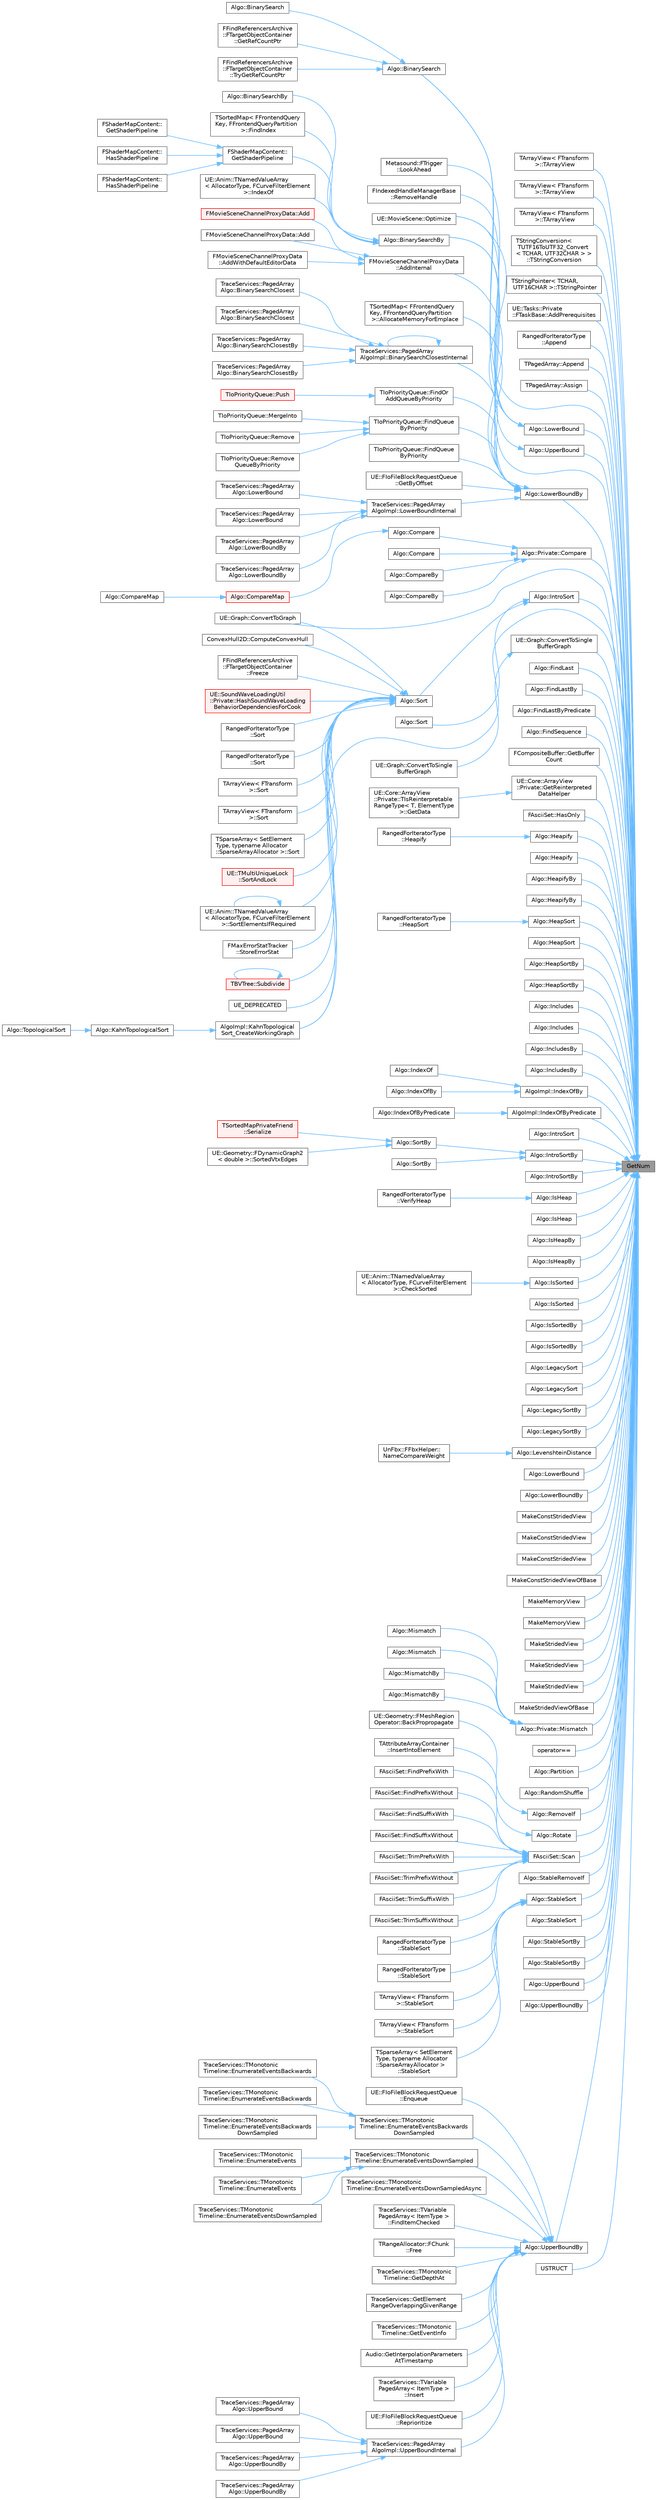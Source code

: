 digraph "GetNum"
{
 // INTERACTIVE_SVG=YES
 // LATEX_PDF_SIZE
  bgcolor="transparent";
  edge [fontname=Helvetica,fontsize=10,labelfontname=Helvetica,labelfontsize=10];
  node [fontname=Helvetica,fontsize=10,shape=box,height=0.2,width=0.4];
  rankdir="RL";
  Node1 [id="Node000001",label="GetNum",height=0.2,width=0.4,color="gray40", fillcolor="grey60", style="filled", fontcolor="black",tooltip=" "];
  Node1 -> Node2 [id="edge1_Node000001_Node000002",dir="back",color="steelblue1",style="solid",tooltip=" "];
  Node2 [id="Node000002",label="TArrayView\< FTransform\l \>::TArrayView",height=0.2,width=0.4,color="grey40", fillcolor="white", style="filled",URL="$db/d13/classTArrayView.html#ae0d83fa38d14235eee2e2a131736f5f1",tooltip=" "];
  Node1 -> Node3 [id="edge2_Node000001_Node000003",dir="back",color="steelblue1",style="solid",tooltip=" "];
  Node3 [id="Node000003",label="TArrayView\< FTransform\l \>::TArrayView",height=0.2,width=0.4,color="grey40", fillcolor="white", style="filled",URL="$db/d13/classTArrayView.html#a6864ed47e6ca0a65a748aaaad27499cf",tooltip=" "];
  Node1 -> Node4 [id="edge3_Node000001_Node000004",dir="back",color="steelblue1",style="solid",tooltip=" "];
  Node4 [id="Node000004",label="TArrayView\< FTransform\l \>::TArrayView",height=0.2,width=0.4,color="grey40", fillcolor="white", style="filled",URL="$db/d13/classTArrayView.html#aee792605d9dbb08b4dbe874e3751968a",tooltip=" "];
  Node1 -> Node5 [id="edge4_Node000001_Node000005",dir="back",color="steelblue1",style="solid",tooltip=" "];
  Node5 [id="Node000005",label="TStringConversion\<\l TUTF16ToUTF32_Convert\l\< TCHAR, UTF32CHAR \> \>\l::TStringConversion",height=0.2,width=0.4,color="grey40", fillcolor="white", style="filled",URL="$d2/d56/classTStringConversion.html#a4d09b725d38180afb11c4558bffbc4b9",tooltip=" "];
  Node1 -> Node6 [id="edge5_Node000001_Node000006",dir="back",color="steelblue1",style="solid",tooltip=" "];
  Node6 [id="Node000006",label="TStringPointer\< TCHAR,\l UTF16CHAR \>::TStringPointer",height=0.2,width=0.4,color="grey40", fillcolor="white", style="filled",URL="$d2/d20/classTStringPointer.html#a5a59f47c688d69aa33e09cee1cec8e46",tooltip=" "];
  Node1 -> Node7 [id="edge6_Node000001_Node000007",dir="back",color="steelblue1",style="solid",tooltip=" "];
  Node7 [id="Node000007",label="UE::Tasks::Private\l::FTaskBase::AddPrerequisites",height=0.2,width=0.4,color="grey40", fillcolor="white", style="filled",URL="$d9/d14/classUE_1_1Tasks_1_1Private_1_1FTaskBase.html#a2899db75ba9a125939a445d8eb704c8f",tooltip=" "];
  Node1 -> Node8 [id="edge7_Node000001_Node000008",dir="back",color="steelblue1",style="solid",tooltip=" "];
  Node8 [id="Node000008",label="RangedForIteratorType\l::Append",height=0.2,width=0.4,color="grey40", fillcolor="white", style="filled",URL="$d4/d52/classTArray.html#a675414f4e9d87dd39a4723dfdea6fe97",tooltip=" "];
  Node1 -> Node9 [id="edge8_Node000001_Node000009",dir="back",color="steelblue1",style="solid",tooltip=" "];
  Node9 [id="Node000009",label="TPagedArray::Append",height=0.2,width=0.4,color="grey40", fillcolor="white", style="filled",URL="$d7/d79/classTPagedArray.html#ae427dc87a0e2437af33356c8438f9916",tooltip=" "];
  Node1 -> Node10 [id="edge9_Node000001_Node000010",dir="back",color="steelblue1",style="solid",tooltip=" "];
  Node10 [id="Node000010",label="TPagedArray::Assign",height=0.2,width=0.4,color="grey40", fillcolor="white", style="filled",URL="$d7/d79/classTPagedArray.html#a44361f891e94c8444eeef330ecd144e8",tooltip=" "];
  Node1 -> Node11 [id="edge10_Node000001_Node000011",dir="back",color="steelblue1",style="solid",tooltip=" "];
  Node11 [id="Node000011",label="Algo::BinarySearch",height=0.2,width=0.4,color="grey40", fillcolor="white", style="filled",URL="$db/d33/namespaceAlgo.html#a1bc21da5cefd02d210c62a822036c6b1",tooltip="Returns index to the first found element matching a value in a range, the range must be sorted by <."];
  Node11 -> Node12 [id="edge11_Node000011_Node000012",dir="back",color="steelblue1",style="solid",tooltip=" "];
  Node12 [id="Node000012",label="Algo::BinarySearch",height=0.2,width=0.4,color="grey40", fillcolor="white", style="filled",URL="$db/d33/namespaceAlgo.html#a72a6ac4b4edeee33edbc10ae5d9539ec",tooltip=" "];
  Node11 -> Node13 [id="edge12_Node000011_Node000013",dir="back",color="steelblue1",style="solid",tooltip=" "];
  Node13 [id="Node000013",label="FFindReferencersArchive\l::FTargetObjectContainer\l::GetRefCountPtr",height=0.2,width=0.4,color="grey40", fillcolor="white", style="filled",URL="$d8/d28/classFFindReferencersArchive_1_1FTargetObjectContainer.html#a60fda2b07d4c67c330b5c28847302836",tooltip=" "];
  Node11 -> Node14 [id="edge13_Node000011_Node000014",dir="back",color="steelblue1",style="solid",tooltip=" "];
  Node14 [id="Node000014",label="FFindReferencersArchive\l::FTargetObjectContainer\l::TryGetRefCountPtr",height=0.2,width=0.4,color="grey40", fillcolor="white", style="filled",URL="$d8/d28/classFFindReferencersArchive_1_1FTargetObjectContainer.html#ad97202b61b65dd6122a28dcf6dcf860f",tooltip=" "];
  Node1 -> Node15 [id="edge14_Node000001_Node000015",dir="back",color="steelblue1",style="solid",tooltip=" "];
  Node15 [id="Node000015",label="Algo::BinarySearchBy",height=0.2,width=0.4,color="grey40", fillcolor="white", style="filled",URL="$db/d33/namespaceAlgo.html#a2b4b579a7270edb17c4deeee671ce3de",tooltip="Returns index to the first found element with projected value matching Value in a range,..."];
  Node15 -> Node16 [id="edge15_Node000015_Node000016",dir="back",color="steelblue1",style="solid",tooltip=" "];
  Node16 [id="Node000016",label="Algo::BinarySearchBy",height=0.2,width=0.4,color="grey40", fillcolor="white", style="filled",URL="$db/d33/namespaceAlgo.html#aff998800975f0841eb161d75450dccb2",tooltip=" "];
  Node15 -> Node17 [id="edge16_Node000015_Node000017",dir="back",color="steelblue1",style="solid",tooltip=" "];
  Node17 [id="Node000017",label="TSortedMap\< FFrontendQuery\lKey, FFrontendQueryPartition\l \>::FindIndex",height=0.2,width=0.4,color="grey40", fillcolor="white", style="filled",URL="$d6/d24/classTSortedMap.html#a2e3498e8b6a6d44db3667ec0ba536e93",tooltip=" "];
  Node15 -> Node18 [id="edge17_Node000015_Node000018",dir="back",color="steelblue1",style="solid",tooltip=" "];
  Node18 [id="Node000018",label="FShaderMapContent::\lGetShaderPipeline",height=0.2,width=0.4,color="grey40", fillcolor="white", style="filled",URL="$db/df8/classFShaderMapContent.html#a1a0517e71ba6fac6d3d425fab335b0c9",tooltip=" "];
  Node18 -> Node19 [id="edge18_Node000018_Node000019",dir="back",color="steelblue1",style="solid",tooltip=" "];
  Node19 [id="Node000019",label="FShaderMapContent::\lGetShaderPipeline",height=0.2,width=0.4,color="grey40", fillcolor="white", style="filled",URL="$db/df8/classFShaderMapContent.html#a0ed2e04336da15752778a2d25fd032cf",tooltip=" "];
  Node18 -> Node20 [id="edge19_Node000018_Node000020",dir="back",color="steelblue1",style="solid",tooltip=" "];
  Node20 [id="Node000020",label="FShaderMapContent::\lHasShaderPipeline",height=0.2,width=0.4,color="grey40", fillcolor="white", style="filled",URL="$db/df8/classFShaderMapContent.html#a39a1af6146a407929e5cf3426489d6fc",tooltip=" "];
  Node18 -> Node21 [id="edge20_Node000018_Node000021",dir="back",color="steelblue1",style="solid",tooltip=" "];
  Node21 [id="Node000021",label="FShaderMapContent::\lHasShaderPipeline",height=0.2,width=0.4,color="grey40", fillcolor="white", style="filled",URL="$db/df8/classFShaderMapContent.html#a1ba8baad65fbce196e9a0efbaaed7791",tooltip=" "];
  Node15 -> Node22 [id="edge21_Node000015_Node000022",dir="back",color="steelblue1",style="solid",tooltip=" "];
  Node22 [id="Node000022",label="UE::Anim::TNamedValueArray\l\< AllocatorType, FCurveFilterElement\l \>::IndexOf",height=0.2,width=0.4,color="grey40", fillcolor="white", style="filled",URL="$d3/d27/structUE_1_1Anim_1_1TNamedValueArray.html#ac89b7fa26857d4f173108f1122c4b839",tooltip=" "];
  Node1 -> Node23 [id="edge22_Node000001_Node000023",dir="back",color="steelblue1",style="solid",tooltip=" "];
  Node23 [id="Node000023",label="Algo::Private::Compare",height=0.2,width=0.4,color="grey40", fillcolor="white", style="filled",URL="$d2/db9/namespaceAlgo_1_1Private.html#a9c294c2b9f3bf7cfc134ec82fc1f0098",tooltip=" "];
  Node23 -> Node24 [id="edge23_Node000023_Node000024",dir="back",color="steelblue1",style="solid",tooltip=" "];
  Node24 [id="Node000024",label="Algo::Compare",height=0.2,width=0.4,color="grey40", fillcolor="white", style="filled",URL="$db/d33/namespaceAlgo.html#a9b71b9ac946ddb4f82e2a53c18a50465",tooltip="Compares two contiguous containers using operator== to compare pairs of elements."];
  Node24 -> Node25 [id="edge24_Node000024_Node000025",dir="back",color="steelblue1",style="solid",tooltip=" "];
  Node25 [id="Node000025",label="Algo::CompareMap",height=0.2,width=0.4,color="red", fillcolor="#FFF0F0", style="filled",URL="$db/d33/namespaceAlgo.html#a041e6cd8a91576de58bcd53713a04649",tooltip="Compares two unique-key maps (e.g."];
  Node25 -> Node26 [id="edge25_Node000025_Node000026",dir="back",color="steelblue1",style="solid",tooltip=" "];
  Node26 [id="Node000026",label="Algo::CompareMap",height=0.2,width=0.4,color="grey40", fillcolor="white", style="filled",URL="$db/d33/namespaceAlgo.html#aeeb5ccda000523eda7201dbde20324fd",tooltip=" "];
  Node23 -> Node28 [id="edge26_Node000023_Node000028",dir="back",color="steelblue1",style="solid",tooltip=" "];
  Node28 [id="Node000028",label="Algo::Compare",height=0.2,width=0.4,color="grey40", fillcolor="white", style="filled",URL="$db/d33/namespaceAlgo.html#aa2c335bc817369ba5650dfea490eff76",tooltip="Compares two contiguous containers using a predicate to compare pairs of elements."];
  Node23 -> Node29 [id="edge27_Node000023_Node000029",dir="back",color="steelblue1",style="solid",tooltip=" "];
  Node29 [id="Node000029",label="Algo::CompareBy",height=0.2,width=0.4,color="grey40", fillcolor="white", style="filled",URL="$db/d33/namespaceAlgo.html#a0a90c40d301f32c113200d433fcc8254",tooltip="Compares two contiguous containers using operator== to compare pairs of projected elements."];
  Node23 -> Node30 [id="edge28_Node000023_Node000030",dir="back",color="steelblue1",style="solid",tooltip=" "];
  Node30 [id="Node000030",label="Algo::CompareBy",height=0.2,width=0.4,color="grey40", fillcolor="white", style="filled",URL="$db/d33/namespaceAlgo.html#a1e2d58071486d61639cdbd71612885c3",tooltip="Compares two contiguous containers using a predicate to compare pairs of projected elements."];
  Node1 -> Node31 [id="edge29_Node000001_Node000031",dir="back",color="steelblue1",style="solid",tooltip=" "];
  Node31 [id="Node000031",label="UE::Graph::ConvertToGraph",height=0.2,width=0.4,color="grey40", fillcolor="white", style="filled",URL="$d3/d33/namespaceUE_1_1Graph.html#aa5c899f112dccf29af8f5200170f4661",tooltip="Convert an array of Keys and a function that returns the directed edges from each Key into the Normal..."];
  Node1 -> Node32 [id="edge30_Node000001_Node000032",dir="back",color="steelblue1",style="solid",tooltip=" "];
  Node32 [id="Node000032",label="UE::Graph::ConvertToSingle\lBufferGraph",height=0.2,width=0.4,color="grey40", fillcolor="white", style="filled",URL="$d3/d33/namespaceUE_1_1Graph.html#a0c4b13297a2a105503251c7823db9b1b",tooltip="Convert an array of separately allocated edge ranges into a single buffer shared by all vertices and ..."];
  Node32 -> Node33 [id="edge31_Node000032_Node000033",dir="back",color="steelblue1",style="solid",tooltip=" "];
  Node33 [id="Node000033",label="UE::Graph::ConvertToSingle\lBufferGraph",height=0.2,width=0.4,color="grey40", fillcolor="white", style="filled",URL="$d3/d33/namespaceUE_1_1Graph.html#af04cbc9cc91d5586d63f409047700e4d",tooltip="Convert an array of separately allocated edge ranges into a single buffer shared by all vertices and ..."];
  Node1 -> Node34 [id="edge32_Node000001_Node000034",dir="back",color="steelblue1",style="solid",tooltip=" "];
  Node34 [id="Node000034",label="Algo::FindLast",height=0.2,width=0.4,color="grey40", fillcolor="white", style="filled",URL="$db/d33/namespaceAlgo.html#a5ef66de94d675b3a611fbc19c9a5ce74",tooltip="Returns a pointer to the last element in the range which is equal to the given value."];
  Node1 -> Node35 [id="edge33_Node000001_Node000035",dir="back",color="steelblue1",style="solid",tooltip=" "];
  Node35 [id="Node000035",label="Algo::FindLastBy",height=0.2,width=0.4,color="grey40", fillcolor="white", style="filled",URL="$db/d33/namespaceAlgo.html#afc742f67d83c4ab2f02c178787e5395d",tooltip="Returns a pointer to the last element in the range whose projection is equal to the given value."];
  Node1 -> Node36 [id="edge34_Node000001_Node000036",dir="back",color="steelblue1",style="solid",tooltip=" "];
  Node36 [id="Node000036",label="Algo::FindLastByPredicate",height=0.2,width=0.4,color="grey40", fillcolor="white", style="filled",URL="$db/d33/namespaceAlgo.html#a4a5a16a7516adff87cd7a56e2dac4c5a",tooltip="Returns a pointer to the last element in the range which matches the predicate."];
  Node1 -> Node37 [id="edge35_Node000001_Node000037",dir="back",color="steelblue1",style="solid",tooltip=" "];
  Node37 [id="Node000037",label="Algo::FindSequence",height=0.2,width=0.4,color="grey40", fillcolor="white", style="filled",URL="$db/d33/namespaceAlgo.html#a6c6b38ec61097553c5865d93b796b25c",tooltip=" "];
  Node1 -> Node38 [id="edge36_Node000001_Node000038",dir="back",color="steelblue1",style="solid",tooltip=" "];
  Node38 [id="Node000038",label="FCompositeBuffer::GetBuffer\lCount",height=0.2,width=0.4,color="grey40", fillcolor="white", style="filled",URL="$d3/d5b/classFCompositeBuffer.html#af504b95be2c650a26f602c499250bad2",tooltip=" "];
  Node1 -> Node39 [id="edge37_Node000001_Node000039",dir="back",color="steelblue1",style="solid",tooltip=" "];
  Node39 [id="Node000039",label="UE::Core::ArrayView\l::Private::GetReinterpreted\lDataHelper",height=0.2,width=0.4,color="grey40", fillcolor="white", style="filled",URL="$d0/d5b/namespaceUE_1_1Core_1_1ArrayView_1_1Private.html#ae893ac934fdcf20deeb6ad56a3b9f9cb",tooltip=" "];
  Node39 -> Node40 [id="edge38_Node000039_Node000040",dir="back",color="steelblue1",style="solid",tooltip=" "];
  Node40 [id="Node000040",label="UE::Core::ArrayView\l::Private::TIsReinterpretable\lRangeType\< T, ElementType\l \>::GetData",height=0.2,width=0.4,color="grey40", fillcolor="white", style="filled",URL="$d2/db8/structUE_1_1Core_1_1ArrayView_1_1Private_1_1TIsReinterpretableRangeType.html#add92d0037a82a69ba7bf843ccd202d35",tooltip=" "];
  Node1 -> Node41 [id="edge39_Node000001_Node000041",dir="back",color="steelblue1",style="solid",tooltip=" "];
  Node41 [id="Node000041",label="FAsciiSet::HasOnly",height=0.2,width=0.4,color="grey40", fillcolor="white", style="filled",URL="$d4/d0e/classFAsciiSet.html#a7cb4ba3f7cfe390c1dbfc4db532726e9",tooltip="Test if string contains any character outside of set."];
  Node1 -> Node42 [id="edge40_Node000001_Node000042",dir="back",color="steelblue1",style="solid",tooltip=" "];
  Node42 [id="Node000042",label="Algo::Heapify",height=0.2,width=0.4,color="grey40", fillcolor="white", style="filled",URL="$db/d33/namespaceAlgo.html#ae36a2a6279004dadecf90d9ba54b8f7e",tooltip="Builds an implicit min-heap from a range of elements."];
  Node42 -> Node43 [id="edge41_Node000042_Node000043",dir="back",color="steelblue1",style="solid",tooltip=" "];
  Node43 [id="Node000043",label="RangedForIteratorType\l::Heapify",height=0.2,width=0.4,color="grey40", fillcolor="white", style="filled",URL="$d4/d52/classTArray.html#a54e40f52e939bef6cd3a70395ea2e9de",tooltip=" "];
  Node1 -> Node44 [id="edge42_Node000001_Node000044",dir="back",color="steelblue1",style="solid",tooltip=" "];
  Node44 [id="Node000044",label="Algo::Heapify",height=0.2,width=0.4,color="grey40", fillcolor="white", style="filled",URL="$db/d33/namespaceAlgo.html#a12e4bc0db9264afdbec89629adceac4d",tooltip="Builds an implicit min-heap from a range of elements."];
  Node1 -> Node45 [id="edge43_Node000001_Node000045",dir="back",color="steelblue1",style="solid",tooltip=" "];
  Node45 [id="Node000045",label="Algo::HeapifyBy",height=0.2,width=0.4,color="grey40", fillcolor="white", style="filled",URL="$db/d33/namespaceAlgo.html#a506e163cff0737b48036f4bc2d1924c7",tooltip="Builds an implicit min-heap from a range of elements."];
  Node1 -> Node46 [id="edge44_Node000001_Node000046",dir="back",color="steelblue1",style="solid",tooltip=" "];
  Node46 [id="Node000046",label="Algo::HeapifyBy",height=0.2,width=0.4,color="grey40", fillcolor="white", style="filled",URL="$db/d33/namespaceAlgo.html#ae91e0afd2893984b6c72670284df689f",tooltip="Builds an implicit min-heap from a range of elements."];
  Node1 -> Node47 [id="edge45_Node000001_Node000047",dir="back",color="steelblue1",style="solid",tooltip=" "];
  Node47 [id="Node000047",label="Algo::HeapSort",height=0.2,width=0.4,color="grey40", fillcolor="white", style="filled",URL="$db/d33/namespaceAlgo.html#a812cfba6dcf3abb5300f139a6233fb79",tooltip="Performs heap sort on the elements."];
  Node47 -> Node48 [id="edge46_Node000047_Node000048",dir="back",color="steelblue1",style="solid",tooltip=" "];
  Node48 [id="Node000048",label="RangedForIteratorType\l::HeapSort",height=0.2,width=0.4,color="grey40", fillcolor="white", style="filled",URL="$d4/d52/classTArray.html#a1c479ea359f4e52294cf1cde97e7ab4d",tooltip=" "];
  Node1 -> Node49 [id="edge47_Node000001_Node000049",dir="back",color="steelblue1",style="solid",tooltip=" "];
  Node49 [id="Node000049",label="Algo::HeapSort",height=0.2,width=0.4,color="grey40", fillcolor="white", style="filled",URL="$db/d33/namespaceAlgo.html#a947e8c99f2211237ac006d5d1e623f09",tooltip="Performs heap sort on the elements."];
  Node1 -> Node50 [id="edge48_Node000001_Node000050",dir="back",color="steelblue1",style="solid",tooltip=" "];
  Node50 [id="Node000050",label="Algo::HeapSortBy",height=0.2,width=0.4,color="grey40", fillcolor="white", style="filled",URL="$db/d33/namespaceAlgo.html#ad893d3493a7f62365a1d08ba0acc166a",tooltip="Performs heap sort on the elements."];
  Node1 -> Node51 [id="edge49_Node000001_Node000051",dir="back",color="steelblue1",style="solid",tooltip=" "];
  Node51 [id="Node000051",label="Algo::HeapSortBy",height=0.2,width=0.4,color="grey40", fillcolor="white", style="filled",URL="$db/d33/namespaceAlgo.html#aa88244e0724e0d905b277312ca0f325e",tooltip="Performs heap sort on the elements."];
  Node1 -> Node52 [id="edge50_Node000001_Node000052",dir="back",color="steelblue1",style="solid",tooltip=" "];
  Node52 [id="Node000052",label="Algo::Includes",height=0.2,width=0.4,color="grey40", fillcolor="white", style="filled",URL="$db/d33/namespaceAlgo.html#adeb7560fb2406bbc2ea3ec796ff9e689",tooltip="Checks if one sorted contiguous container is a subsequence of another sorted contiguous container by ..."];
  Node1 -> Node53 [id="edge51_Node000001_Node000053",dir="back",color="steelblue1",style="solid",tooltip=" "];
  Node53 [id="Node000053",label="Algo::Includes",height=0.2,width=0.4,color="grey40", fillcolor="white", style="filled",URL="$db/d33/namespaceAlgo.html#a51d63ff8a3b3cfcb80ff592d46443181",tooltip="Checks if one sorted contiguous container is a subsequence of another sorted contiguous container by ..."];
  Node1 -> Node54 [id="edge52_Node000001_Node000054",dir="back",color="steelblue1",style="solid",tooltip=" "];
  Node54 [id="Node000054",label="Algo::IncludesBy",height=0.2,width=0.4,color="grey40", fillcolor="white", style="filled",URL="$db/d33/namespaceAlgo.html#a9651a46803afd06e163b3143004276e6",tooltip="Checks if one sorted contiguous container is a subsequence of another sorted contiguous container by ..."];
  Node1 -> Node55 [id="edge53_Node000001_Node000055",dir="back",color="steelblue1",style="solid",tooltip=" "];
  Node55 [id="Node000055",label="Algo::IncludesBy",height=0.2,width=0.4,color="grey40", fillcolor="white", style="filled",URL="$db/d33/namespaceAlgo.html#a7a7fe293f8f519993077355b06b02e25",tooltip="Checks if one sorted contiguous container is a subsequence of another sorted contiguous container by ..."];
  Node1 -> Node56 [id="edge54_Node000001_Node000056",dir="back",color="steelblue1",style="solid",tooltip=" "];
  Node56 [id="Node000056",label="AlgoImpl::IndexOfBy",height=0.2,width=0.4,color="grey40", fillcolor="white", style="filled",URL="$db/d64/namespaceAlgoImpl.html#a4faad64667ab7e647166a172fd15ed91",tooltip=" "];
  Node56 -> Node57 [id="edge55_Node000056_Node000057",dir="back",color="steelblue1",style="solid",tooltip=" "];
  Node57 [id="Node000057",label="Algo::IndexOf",height=0.2,width=0.4,color="grey40", fillcolor="white", style="filled",URL="$db/d33/namespaceAlgo.html#a8fbf553e8776d46305fce5c9f2a1a7dc",tooltip="Returns the index of the first element in the range which is equal to the given value."];
  Node56 -> Node58 [id="edge56_Node000056_Node000058",dir="back",color="steelblue1",style="solid",tooltip=" "];
  Node58 [id="Node000058",label="Algo::IndexOfBy",height=0.2,width=0.4,color="grey40", fillcolor="white", style="filled",URL="$db/d33/namespaceAlgo.html#a4dc7aad7d901b9c7981d98400013102d",tooltip="Returns the index of the first element in the range whose projection is equal to the given value."];
  Node1 -> Node59 [id="edge57_Node000001_Node000059",dir="back",color="steelblue1",style="solid",tooltip=" "];
  Node59 [id="Node000059",label="AlgoImpl::IndexOfByPredicate",height=0.2,width=0.4,color="grey40", fillcolor="white", style="filled",URL="$db/d64/namespaceAlgoImpl.html#a790f9712e739ee6afe12841b290f65ad",tooltip=" "];
  Node59 -> Node60 [id="edge58_Node000059_Node000060",dir="back",color="steelblue1",style="solid",tooltip=" "];
  Node60 [id="Node000060",label="Algo::IndexOfByPredicate",height=0.2,width=0.4,color="grey40", fillcolor="white", style="filled",URL="$db/d33/namespaceAlgo.html#a31fbced009f448d63a05ea06139fdc59",tooltip="Returns the index of the first element in the range which matches the predicate."];
  Node1 -> Node61 [id="edge59_Node000001_Node000061",dir="back",color="steelblue1",style="solid",tooltip=" "];
  Node61 [id="Node000061",label="Algo::IntroSort",height=0.2,width=0.4,color="grey40", fillcolor="white", style="filled",URL="$db/d33/namespaceAlgo.html#a27aaa838c8983478b9802e6c6f85c6f4",tooltip="Sort a range of elements using its operator<."];
  Node61 -> Node62 [id="edge60_Node000061_Node000062",dir="back",color="steelblue1",style="solid",tooltip=" "];
  Node62 [id="Node000062",label="Algo::Sort",height=0.2,width=0.4,color="grey40", fillcolor="white", style="filled",URL="$db/d33/namespaceAlgo.html#aef29409be7f7cb7add90663611cf2f68",tooltip="Sort a range of elements using its operator<."];
  Node62 -> Node63 [id="edge61_Node000062_Node000063",dir="back",color="steelblue1",style="solid",tooltip=" "];
  Node63 [id="Node000063",label="ConvexHull2D::ComputeConvexHull",height=0.2,width=0.4,color="grey40", fillcolor="white", style="filled",URL="$dd/db6/namespaceConvexHull2D.html#aed85326e8a05829519f96add67839eba",tooltip="Andrew's monotone chain convex hull algorithm for 2-dimensional points."];
  Node62 -> Node31 [id="edge62_Node000062_Node000031",dir="back",color="steelblue1",style="solid",tooltip=" "];
  Node62 -> Node64 [id="edge63_Node000062_Node000064",dir="back",color="steelblue1",style="solid",tooltip=" "];
  Node64 [id="Node000064",label="FFindReferencersArchive\l::FTargetObjectContainer\l::Freeze",height=0.2,width=0.4,color="grey40", fillcolor="white", style="filled",URL="$d8/d28/classFFindReferencersArchive_1_1FTargetObjectContainer.html#a72dd2214a6bc95f1b7a8c06bf891bf3f",tooltip=" "];
  Node62 -> Node65 [id="edge64_Node000062_Node000065",dir="back",color="steelblue1",style="solid",tooltip=" "];
  Node65 [id="Node000065",label="UE::SoundWaveLoadingUtil\l::Private::HashSoundWaveLoading\lBehaviorDependenciesForCook",height=0.2,width=0.4,color="red", fillcolor="#FFF0F0", style="filled",URL="$da/da2/namespaceUE_1_1SoundWaveLoadingUtil_1_1Private.html#a9d028c821f1c4f8fe3781ebf8d17afa8",tooltip=" "];
  Node62 -> Node68 [id="edge65_Node000062_Node000068",dir="back",color="steelblue1",style="solid",tooltip=" "];
  Node68 [id="Node000068",label="AlgoImpl::KahnTopological\lSort_CreateWorkingGraph",height=0.2,width=0.4,color="grey40", fillcolor="white", style="filled",URL="$db/d64/namespaceAlgoImpl.html#a834c07ecadcd8dd1c1dbe4be6a5cbeff",tooltip="Convert UniqueRange and GetElementDependencies into handles, dependency count, dependencies,..."];
  Node68 -> Node69 [id="edge66_Node000068_Node000069",dir="back",color="steelblue1",style="solid",tooltip=" "];
  Node69 [id="Node000069",label="Algo::KahnTopologicalSort",height=0.2,width=0.4,color="grey40", fillcolor="white", style="filled",URL="$db/d33/namespaceAlgo.html#a231003554c827f132ff7e767bf161b4d",tooltip="Public entrypoint."];
  Node69 -> Node70 [id="edge67_Node000069_Node000070",dir="back",color="steelblue1",style="solid",tooltip=" "];
  Node70 [id="Node000070",label="Algo::TopologicalSort",height=0.2,width=0.4,color="grey40", fillcolor="white", style="filled",URL="$db/d33/namespaceAlgo.html#a019f59012ba87e9c255a73934d81f33b",tooltip="Sorts the given range in leaf to root order: For every pair of elements (A,B) where SortedIndex(A) < ..."];
  Node62 -> Node71 [id="edge68_Node000062_Node000071",dir="back",color="steelblue1",style="solid",tooltip=" "];
  Node71 [id="Node000071",label="RangedForIteratorType\l::Sort",height=0.2,width=0.4,color="grey40", fillcolor="white", style="filled",URL="$d4/d52/classTArray.html#aed8d14d0ca896ffad80ddf8868c73c60",tooltip=" "];
  Node62 -> Node72 [id="edge69_Node000062_Node000072",dir="back",color="steelblue1",style="solid",tooltip=" "];
  Node72 [id="Node000072",label="RangedForIteratorType\l::Sort",height=0.2,width=0.4,color="grey40", fillcolor="white", style="filled",URL="$d4/d52/classTArray.html#a1bbb87f8b1e2ba5b1e501ad76e883020",tooltip=" "];
  Node62 -> Node73 [id="edge70_Node000062_Node000073",dir="back",color="steelblue1",style="solid",tooltip=" "];
  Node73 [id="Node000073",label="TArrayView\< FTransform\l \>::Sort",height=0.2,width=0.4,color="grey40", fillcolor="white", style="filled",URL="$db/d13/classTArrayView.html#a2eb4f0ed97fc9dfef7f6baec015dd708",tooltip=" "];
  Node62 -> Node74 [id="edge71_Node000062_Node000074",dir="back",color="steelblue1",style="solid",tooltip=" "];
  Node74 [id="Node000074",label="TArrayView\< FTransform\l \>::Sort",height=0.2,width=0.4,color="grey40", fillcolor="white", style="filled",URL="$db/d13/classTArrayView.html#a28784b8f492fbd81407a4aac12c199a8",tooltip=" "];
  Node62 -> Node75 [id="edge72_Node000062_Node000075",dir="back",color="steelblue1",style="solid",tooltip=" "];
  Node75 [id="Node000075",label="TSparseArray\< SetElement\lType, typename Allocator\l::SparseArrayAllocator \>::Sort",height=0.2,width=0.4,color="grey40", fillcolor="white", style="filled",URL="$d0/db8/classTSparseArray.html#ad1a79d518a5d3700fa53158c60cb851a",tooltip=" "];
  Node62 -> Node76 [id="edge73_Node000062_Node000076",dir="back",color="steelblue1",style="solid",tooltip=" "];
  Node76 [id="Node000076",label="UE::TMultiUniqueLock\l::SortAndLock",height=0.2,width=0.4,color="red", fillcolor="#FFF0F0", style="filled",URL="$dc/dbe/classUE_1_1TMultiUniqueLock.html#abad2b1e8236411bdd82489bfe5377753",tooltip=" "];
  Node62 -> Node81 [id="edge74_Node000062_Node000081",dir="back",color="steelblue1",style="solid",tooltip=" "];
  Node81 [id="Node000081",label="UE::Anim::TNamedValueArray\l\< AllocatorType, FCurveFilterElement\l \>::SortElementsIfRequired",height=0.2,width=0.4,color="grey40", fillcolor="white", style="filled",URL="$d3/d27/structUE_1_1Anim_1_1TNamedValueArray.html#a57a929da9061cffa1a60ecf1d8e05b28",tooltip=" "];
  Node81 -> Node81 [id="edge75_Node000081_Node000081",dir="back",color="steelblue1",style="solid",tooltip=" "];
  Node62 -> Node82 [id="edge76_Node000062_Node000082",dir="back",color="steelblue1",style="solid",tooltip=" "];
  Node82 [id="Node000082",label="FMaxErrorStatTracker\l::StoreErrorStat",height=0.2,width=0.4,color="grey40", fillcolor="white", style="filled",URL="$d7/dbe/structFMaxErrorStatTracker.html#a56efab2704dece897dd8e5238c49a73f",tooltip=" "];
  Node62 -> Node83 [id="edge77_Node000062_Node000083",dir="back",color="steelblue1",style="solid",tooltip=" "];
  Node83 [id="Node000083",label="TBVTree::Subdivide",height=0.2,width=0.4,color="red", fillcolor="#FFF0F0", style="filled",URL="$d2/d49/structTBVTree.html#a4188e34a89709e1bc318118442fd7026",tooltip=" "];
  Node83 -> Node83 [id="edge78_Node000083_Node000083",dir="back",color="steelblue1",style="solid",tooltip=" "];
  Node62 -> Node88 [id="edge79_Node000062_Node000088",dir="back",color="steelblue1",style="solid",tooltip=" "];
  Node88 [id="Node000088",label="UE_DEPRECATED",height=0.2,width=0.4,color="grey40", fillcolor="white", style="filled",URL="$d3/d9e/Sorting_8h.html#a624f76a5a3b4980953e4d758f9248aee",tooltip="Sort elements."];
  Node61 -> Node89 [id="edge80_Node000061_Node000089",dir="back",color="steelblue1",style="solid",tooltip=" "];
  Node89 [id="Node000089",label="Algo::Sort",height=0.2,width=0.4,color="grey40", fillcolor="white", style="filled",URL="$db/d33/namespaceAlgo.html#ac088e59b7e2296961551985f09807513",tooltip="Sort a range of elements using a user-defined predicate class."];
  Node1 -> Node90 [id="edge81_Node000001_Node000090",dir="back",color="steelblue1",style="solid",tooltip=" "];
  Node90 [id="Node000090",label="Algo::IntroSort",height=0.2,width=0.4,color="grey40", fillcolor="white", style="filled",URL="$db/d33/namespaceAlgo.html#a905db3a41872ae98ec813cb819a3a210",tooltip="Sort a range of elements using a user-defined predicate class."];
  Node1 -> Node91 [id="edge82_Node000001_Node000091",dir="back",color="steelblue1",style="solid",tooltip=" "];
  Node91 [id="Node000091",label="Algo::IntroSortBy",height=0.2,width=0.4,color="grey40", fillcolor="white", style="filled",URL="$db/d33/namespaceAlgo.html#a6eeb11f313797fe5245bd326870c9a36",tooltip="Sort a range of elements by a projection using the projection's operator<."];
  Node91 -> Node92 [id="edge83_Node000091_Node000092",dir="back",color="steelblue1",style="solid",tooltip=" "];
  Node92 [id="Node000092",label="Algo::SortBy",height=0.2,width=0.4,color="grey40", fillcolor="white", style="filled",URL="$db/d33/namespaceAlgo.html#a256983d40294c604016fbadac91b82ab",tooltip="Sort a range of elements by a projection using the projection's operator<."];
  Node92 -> Node93 [id="edge84_Node000092_Node000093",dir="back",color="steelblue1",style="solid",tooltip=" "];
  Node93 [id="Node000093",label="TSortedMapPrivateFriend\l::Serialize",height=0.2,width=0.4,color="red", fillcolor="#FFF0F0", style="filled",URL="$d8/d4d/structTSortedMapPrivateFriend.html#a31f0a6ec6d4a5ab9c1aafae0220240a8",tooltip=" "];
  Node92 -> Node95 [id="edge85_Node000092_Node000095",dir="back",color="steelblue1",style="solid",tooltip=" "];
  Node95 [id="Node000095",label="UE::Geometry::FDynamicGraph2\l\< double \>::SortedVtxEdges",height=0.2,width=0.4,color="grey40", fillcolor="white", style="filled",URL="$d5/d56/classUE_1_1Geometry_1_1FDynamicGraph2.html#a78159b11e66780b0be00136e93e13ba8",tooltip=" "];
  Node91 -> Node96 [id="edge86_Node000091_Node000096",dir="back",color="steelblue1",style="solid",tooltip=" "];
  Node96 [id="Node000096",label="Algo::SortBy",height=0.2,width=0.4,color="grey40", fillcolor="white", style="filled",URL="$db/d33/namespaceAlgo.html#a81596e13d3da2a71e94078a9f9202d44",tooltip="Sort a range of elements by a projection using a user-defined predicate class."];
  Node1 -> Node97 [id="edge87_Node000001_Node000097",dir="back",color="steelblue1",style="solid",tooltip=" "];
  Node97 [id="Node000097",label="Algo::IntroSortBy",height=0.2,width=0.4,color="grey40", fillcolor="white", style="filled",URL="$db/d33/namespaceAlgo.html#ac84f85fbf92e684cef727fea89e31f51",tooltip="Sort a range of elements by a projection using a user-defined predicate class."];
  Node1 -> Node98 [id="edge88_Node000001_Node000098",dir="back",color="steelblue1",style="solid",tooltip=" "];
  Node98 [id="Node000098",label="Algo::IsHeap",height=0.2,width=0.4,color="grey40", fillcolor="white", style="filled",URL="$db/d33/namespaceAlgo.html#a13bf91408fe77cd41c942fe21e8ff23a",tooltip="Verifies that the range is a min-heap (parent <= child)."];
  Node98 -> Node99 [id="edge89_Node000098_Node000099",dir="back",color="steelblue1",style="solid",tooltip=" "];
  Node99 [id="Node000099",label="RangedForIteratorType\l::VerifyHeap",height=0.2,width=0.4,color="grey40", fillcolor="white", style="filled",URL="$d4/d52/classTArray.html#a283b2250ae1105a3872221f46aad8d05",tooltip=" "];
  Node1 -> Node100 [id="edge90_Node000001_Node000100",dir="back",color="steelblue1",style="solid",tooltip=" "];
  Node100 [id="Node000100",label="Algo::IsHeap",height=0.2,width=0.4,color="grey40", fillcolor="white", style="filled",URL="$db/d33/namespaceAlgo.html#afbe609176a9342d379c86044a4bfcb86",tooltip="Verifies that the range is a min-heap (parent <= child)"];
  Node1 -> Node101 [id="edge91_Node000001_Node000101",dir="back",color="steelblue1",style="solid",tooltip=" "];
  Node101 [id="Node000101",label="Algo::IsHeapBy",height=0.2,width=0.4,color="grey40", fillcolor="white", style="filled",URL="$db/d33/namespaceAlgo.html#a6277a0e3694e1f3cb1e9ba06bc84e7af",tooltip="Verifies that the range is a min-heap (parent <= child)."];
  Node1 -> Node102 [id="edge92_Node000001_Node000102",dir="back",color="steelblue1",style="solid",tooltip=" "];
  Node102 [id="Node000102",label="Algo::IsHeapBy",height=0.2,width=0.4,color="grey40", fillcolor="white", style="filled",URL="$db/d33/namespaceAlgo.html#a08cb1e67e65fdf1aaae69f104509b44e",tooltip="Verifies that the range is a min-heap (parent <= child)"];
  Node1 -> Node103 [id="edge93_Node000001_Node000103",dir="back",color="steelblue1",style="solid",tooltip=" "];
  Node103 [id="Node000103",label="Algo::IsSorted",height=0.2,width=0.4,color="grey40", fillcolor="white", style="filled",URL="$db/d33/namespaceAlgo.html#a979ce86c221d6d0891fb27bc6812db90",tooltip="Tests if a range is sorted by its element type's operator<."];
  Node103 -> Node104 [id="edge94_Node000103_Node000104",dir="back",color="steelblue1",style="solid",tooltip=" "];
  Node104 [id="Node000104",label="UE::Anim::TNamedValueArray\l\< AllocatorType, FCurveFilterElement\l \>::CheckSorted",height=0.2,width=0.4,color="grey40", fillcolor="white", style="filled",URL="$d3/d27/structUE_1_1Anim_1_1TNamedValueArray.html#a7d6d080c5e723532f25d80b5d2d78457",tooltip=" "];
  Node1 -> Node105 [id="edge95_Node000001_Node000105",dir="back",color="steelblue1",style="solid",tooltip=" "];
  Node105 [id="Node000105",label="Algo::IsSorted",height=0.2,width=0.4,color="grey40", fillcolor="white", style="filled",URL="$db/d33/namespaceAlgo.html#a4d43db3b8c4e7482105b8c0051a003d1",tooltip="Tests if a range is sorted by a user-defined predicate."];
  Node1 -> Node106 [id="edge96_Node000001_Node000106",dir="back",color="steelblue1",style="solid",tooltip=" "];
  Node106 [id="Node000106",label="Algo::IsSortedBy",height=0.2,width=0.4,color="grey40", fillcolor="white", style="filled",URL="$db/d33/namespaceAlgo.html#a8cc7165da99dcf12c1f98da3cd4d46a7",tooltip="Tests if a range is sorted by a projection of the element type, using the projection's operator<."];
  Node1 -> Node107 [id="edge97_Node000001_Node000107",dir="back",color="steelblue1",style="solid",tooltip=" "];
  Node107 [id="Node000107",label="Algo::IsSortedBy",height=0.2,width=0.4,color="grey40", fillcolor="white", style="filled",URL="$db/d33/namespaceAlgo.html#a5454fe60d697b7c9540cc2f9fd4819b9",tooltip="Tests if a range is sorted by a projection of the element type, using a user-defined predicate on the..."];
  Node1 -> Node68 [id="edge98_Node000001_Node000068",dir="back",color="steelblue1",style="solid",tooltip=" "];
  Node1 -> Node108 [id="edge99_Node000001_Node000108",dir="back",color="steelblue1",style="solid",tooltip=" "];
  Node108 [id="Node000108",label="Algo::LegacySort",height=0.2,width=0.4,color="grey40", fillcolor="white", style="filled",URL="$db/d33/namespaceAlgo.html#a3e0d8b78c78196144d2c294426cece8f",tooltip="Sort a range of elements using its operator<."];
  Node1 -> Node109 [id="edge100_Node000001_Node000109",dir="back",color="steelblue1",style="solid",tooltip=" "];
  Node109 [id="Node000109",label="Algo::LegacySort",height=0.2,width=0.4,color="grey40", fillcolor="white", style="filled",URL="$db/d33/namespaceAlgo.html#a81c458612dc7fbf7e582beeb8b15da56",tooltip="Sort a range of elements using a user-defined predicate class."];
  Node1 -> Node110 [id="edge101_Node000001_Node000110",dir="back",color="steelblue1",style="solid",tooltip=" "];
  Node110 [id="Node000110",label="Algo::LegacySortBy",height=0.2,width=0.4,color="grey40", fillcolor="white", style="filled",URL="$db/d33/namespaceAlgo.html#a34a33be7bdc3f52406747027a5e06503",tooltip="Sort a range of elements by a projection using the projection's operator<."];
  Node1 -> Node111 [id="edge102_Node000001_Node000111",dir="back",color="steelblue1",style="solid",tooltip=" "];
  Node111 [id="Node000111",label="Algo::LegacySortBy",height=0.2,width=0.4,color="grey40", fillcolor="white", style="filled",URL="$db/d33/namespaceAlgo.html#a583680f25f839e3b0580d8ac69da8865",tooltip="Sort a range of elements by a projection using a user-defined predicate class."];
  Node1 -> Node112 [id="edge103_Node000001_Node000112",dir="back",color="steelblue1",style="solid",tooltip=" "];
  Node112 [id="Node000112",label="Algo::LevenshteinDistance",height=0.2,width=0.4,color="grey40", fillcolor="white", style="filled",URL="$db/d33/namespaceAlgo.html#ac38fefa227290e793ab4d2a357eb02fa",tooltip="LevenshteinDistance return the number of edit operation we need to transform RangeA to RangeB."];
  Node112 -> Node113 [id="edge104_Node000112_Node000113",dir="back",color="steelblue1",style="solid",tooltip=" "];
  Node113 [id="Node000113",label="UnFbx::FFbxHelper::\lNameCompareWeight",height=0.2,width=0.4,color="grey40", fillcolor="white", style="filled",URL="$d7/dd2/classUnFbx_1_1FFbxHelper.html#a4c7410704b955b21d95c5b7268eb5ff6",tooltip="This function is use to compute the weight between two name."];
  Node1 -> Node114 [id="edge105_Node000001_Node000114",dir="back",color="steelblue1",style="solid",tooltip=" "];
  Node114 [id="Node000114",label="Algo::LowerBound",height=0.2,width=0.4,color="grey40", fillcolor="white", style="filled",URL="$db/d33/namespaceAlgo.html#afd041ee2a265d6a1cc3c07b655cf1741",tooltip=" "];
  Node1 -> Node115 [id="edge106_Node000001_Node000115",dir="back",color="steelblue1",style="solid",tooltip=" "];
  Node115 [id="Node000115",label="Algo::LowerBound",height=0.2,width=0.4,color="grey40", fillcolor="white", style="filled",URL="$db/d33/namespaceAlgo.html#a768ce3d6a34a3cedce53a09a419c9a0a",tooltip="Performs binary search, resulting in position of the first element >= Value using predicate."];
  Node115 -> Node11 [id="edge107_Node000115_Node000011",dir="back",color="steelblue1",style="solid",tooltip=" "];
  Node115 -> Node116 [id="edge108_Node000115_Node000116",dir="back",color="steelblue1",style="solid",tooltip=" "];
  Node116 [id="Node000116",label="Metasound::FTrigger\l::LookAhead",height=0.2,width=0.4,color="grey40", fillcolor="white", style="filled",URL="$d8/dbc/classMetasound_1_1FTrigger.html#ae99efdfbfcc38cd84579cbb165ae557e",tooltip="Executes a desired number of frames and calls underlying InPreTrigger and InOnTrigger functions with ..."];
  Node115 -> Node117 [id="edge109_Node000115_Node000117",dir="back",color="steelblue1",style="solid",tooltip=" "];
  Node117 [id="Node000117",label="UE::MovieScene::Optimize",height=0.2,width=0.4,color="grey40", fillcolor="white", style="filled",URL="$d1/dd1/namespaceUE_1_1MovieScene.html#a9beed6140ec41671e1031a5f64a630fc",tooltip="Optimize the specified channel by removing any redundant keys."];
  Node115 -> Node118 [id="edge110_Node000115_Node000118",dir="back",color="steelblue1",style="solid",tooltip=" "];
  Node118 [id="Node000118",label="FIndexedHandleManagerBase\l::RemoveHandle",height=0.2,width=0.4,color="grey40", fillcolor="white", style="filled",URL="$d2/d5b/structFIndexedHandleManagerBase.html#aa6c11ec0f94479ba7fa9a35881160a78",tooltip=" "];
  Node1 -> Node119 [id="edge111_Node000001_Node000119",dir="back",color="steelblue1",style="solid",tooltip=" "];
  Node119 [id="Node000119",label="Algo::LowerBoundBy",height=0.2,width=0.4,color="grey40", fillcolor="white", style="filled",URL="$db/d33/namespaceAlgo.html#a55ba14d868806d7034ef9e7af13436ca",tooltip=" "];
  Node1 -> Node120 [id="edge112_Node000001_Node000120",dir="back",color="steelblue1",style="solid",tooltip=" "];
  Node120 [id="Node000120",label="Algo::LowerBoundBy",height=0.2,width=0.4,color="grey40", fillcolor="white", style="filled",URL="$db/d33/namespaceAlgo.html#a871a20b03aed6b970683183e56424e40",tooltip="Performs binary search, resulting in position of the first element with projected value >= Value usin..."];
  Node120 -> Node121 [id="edge113_Node000120_Node000121",dir="back",color="steelblue1",style="solid",tooltip=" "];
  Node121 [id="Node000121",label="FMovieSceneChannelProxyData\l::AddInternal",height=0.2,width=0.4,color="grey40", fillcolor="white", style="filled",URL="$de/d10/structFMovieSceneChannelProxyData.html#a668febf1d35efb4be6a59199836d4991",tooltip="Implementation that adds a channel to an entry, creating a new entry for this channel type if necessa..."];
  Node121 -> Node122 [id="edge114_Node000121_Node000122",dir="back",color="steelblue1",style="solid",tooltip=" "];
  Node122 [id="Node000122",label="FMovieSceneChannelProxyData::Add",height=0.2,width=0.4,color="red", fillcolor="#FFF0F0", style="filled",URL="$de/d10/structFMovieSceneChannelProxyData.html#af3450badb0ef9e2a04acf7d53ae5f3cd",tooltip="Add a new channel to the proxy."];
  Node121 -> Node125 [id="edge115_Node000121_Node000125",dir="back",color="steelblue1",style="solid",tooltip=" "];
  Node125 [id="Node000125",label="FMovieSceneChannelProxyData::Add",height=0.2,width=0.4,color="grey40", fillcolor="white", style="filled",URL="$de/d10/structFMovieSceneChannelProxyData.html#a9f3676cca1285b6e8cda91dadbbf6135",tooltip="Add a new channel to the proxy."];
  Node121 -> Node126 [id="edge116_Node000121_Node000126",dir="back",color="steelblue1",style="solid",tooltip=" "];
  Node126 [id="Node000126",label="FMovieSceneChannelProxyData\l::AddWithDefaultEditorData",height=0.2,width=0.4,color="grey40", fillcolor="white", style="filled",URL="$de/d10/structFMovieSceneChannelProxyData.html#a9d742483125eb7140fc4080e8895ee0a",tooltip="Add a new channel to the proxy."];
  Node120 -> Node127 [id="edge117_Node000120_Node000127",dir="back",color="steelblue1",style="solid",tooltip=" "];
  Node127 [id="Node000127",label="TSortedMap\< FFrontendQuery\lKey, FFrontendQueryPartition\l \>::AllocateMemoryForEmplace",height=0.2,width=0.4,color="grey40", fillcolor="white", style="filled",URL="$d6/d24/classTSortedMap.html#ad880cf4cb4ecc70aefba9079a6a59a53",tooltip=" "];
  Node120 -> Node15 [id="edge118_Node000120_Node000015",dir="back",color="steelblue1",style="solid",tooltip=" "];
  Node120 -> Node128 [id="edge119_Node000120_Node000128",dir="back",color="steelblue1",style="solid",tooltip=" "];
  Node128 [id="Node000128",label="TraceServices::PagedArray\lAlgoImpl::BinarySearchClosestInternal",height=0.2,width=0.4,color="grey40", fillcolor="white", style="filled",URL="$da/d92/namespaceTraceServices_1_1PagedArrayAlgoImpl.html#a6e2dfa3c9b4a5dc733b434e65654e85f",tooltip="Performs binary search, resulting in position of the first element with projected value closest to Va..."];
  Node128 -> Node129 [id="edge120_Node000128_Node000129",dir="back",color="steelblue1",style="solid",tooltip=" "];
  Node129 [id="Node000129",label="TraceServices::PagedArray\lAlgo::BinarySearchClosest",height=0.2,width=0.4,color="grey40", fillcolor="white", style="filled",URL="$d4/dd5/namespaceTraceServices_1_1PagedArrayAlgo.html#a82f62f78880a77a9aaf0708c9522de6f",tooltip=" "];
  Node128 -> Node130 [id="edge121_Node000128_Node000130",dir="back",color="steelblue1",style="solid",tooltip=" "];
  Node130 [id="Node000130",label="TraceServices::PagedArray\lAlgo::BinarySearchClosest",height=0.2,width=0.4,color="grey40", fillcolor="white", style="filled",URL="$d4/dd5/namespaceTraceServices_1_1PagedArrayAlgo.html#ad27afc0e63d93ae669c37301a0484a93",tooltip="Performs binary search, resulting in position of the first element closest to Value."];
  Node128 -> Node131 [id="edge122_Node000128_Node000131",dir="back",color="steelblue1",style="solid",tooltip=" "];
  Node131 [id="Node000131",label="TraceServices::PagedArray\lAlgo::BinarySearchClosestBy",height=0.2,width=0.4,color="grey40", fillcolor="white", style="filled",URL="$d4/dd5/namespaceTraceServices_1_1PagedArrayAlgo.html#a5fd847014f5b5c2dcac4aecadf12b703",tooltip=" "];
  Node128 -> Node132 [id="edge123_Node000128_Node000132",dir="back",color="steelblue1",style="solid",tooltip=" "];
  Node132 [id="Node000132",label="TraceServices::PagedArray\lAlgo::BinarySearchClosestBy",height=0.2,width=0.4,color="grey40", fillcolor="white", style="filled",URL="$d4/dd5/namespaceTraceServices_1_1PagedArrayAlgo.html#acf3d792ea93434cbb2c05db2bbeddac4",tooltip="Performs binary search, resulting in position of the first element with projected value closest to Va..."];
  Node128 -> Node128 [id="edge124_Node000128_Node000128",dir="back",color="steelblue1",style="solid",tooltip=" "];
  Node120 -> Node133 [id="edge125_Node000120_Node000133",dir="back",color="steelblue1",style="solid",tooltip=" "];
  Node133 [id="Node000133",label="TIoPriorityQueue::FindOr\lAddQueueByPriority",height=0.2,width=0.4,color="grey40", fillcolor="white", style="filled",URL="$dd/d5a/classTIoPriorityQueue.html#a0125b1cd5e39fd3c4b4cccd05ff26b3e",tooltip=" "];
  Node133 -> Node134 [id="edge126_Node000133_Node000134",dir="back",color="steelblue1",style="solid",tooltip=" "];
  Node134 [id="Node000134",label="TIoPriorityQueue::Push",height=0.2,width=0.4,color="red", fillcolor="#FFF0F0", style="filled",URL="$dd/d5a/classTIoPriorityQueue.html#af0503285358d3f067423c40c8cd252c7",tooltip=" "];
  Node120 -> Node136 [id="edge127_Node000120_Node000136",dir="back",color="steelblue1",style="solid",tooltip=" "];
  Node136 [id="Node000136",label="TIoPriorityQueue::FindQueue\lByPriority",height=0.2,width=0.4,color="grey40", fillcolor="white", style="filled",URL="$dd/d5a/classTIoPriorityQueue.html#a7c522f9585f20ab2664eb4917fc65627",tooltip=" "];
  Node136 -> Node137 [id="edge128_Node000136_Node000137",dir="back",color="steelblue1",style="solid",tooltip=" "];
  Node137 [id="Node000137",label="TIoPriorityQueue::MergeInto",height=0.2,width=0.4,color="grey40", fillcolor="white", style="filled",URL="$dd/d5a/classTIoPriorityQueue.html#a321ef51d60f72088c45afa996425e67d",tooltip=" "];
  Node136 -> Node138 [id="edge129_Node000136_Node000138",dir="back",color="steelblue1",style="solid",tooltip=" "];
  Node138 [id="Node000138",label="TIoPriorityQueue::Remove",height=0.2,width=0.4,color="grey40", fillcolor="white", style="filled",URL="$dd/d5a/classTIoPriorityQueue.html#a713d277e8c12896cd305c71bccc40a08",tooltip=" "];
  Node136 -> Node139 [id="edge130_Node000136_Node000139",dir="back",color="steelblue1",style="solid",tooltip=" "];
  Node139 [id="Node000139",label="TIoPriorityQueue::Remove\lQueueByPriority",height=0.2,width=0.4,color="grey40", fillcolor="white", style="filled",URL="$dd/d5a/classTIoPriorityQueue.html#a9db8579572b82bab89b17cab34be8508",tooltip=" "];
  Node120 -> Node140 [id="edge131_Node000120_Node000140",dir="back",color="steelblue1",style="solid",tooltip=" "];
  Node140 [id="Node000140",label="TIoPriorityQueue::FindQueue\lByPriority",height=0.2,width=0.4,color="grey40", fillcolor="white", style="filled",URL="$dd/d5a/classTIoPriorityQueue.html#a5e68ed626f42dfa549633a2fe99ad235",tooltip=" "];
  Node120 -> Node141 [id="edge132_Node000120_Node000141",dir="back",color="steelblue1",style="solid",tooltip=" "];
  Node141 [id="Node000141",label="UE::FIoFileBlockRequestQueue\l::GetByOffset",height=0.2,width=0.4,color="grey40", fillcolor="white", style="filled",URL="$d3/d4f/classUE_1_1FIoFileBlockRequestQueue.html#a1462896ee15359d2f318063f5f10f451",tooltip=" "];
  Node120 -> Node142 [id="edge133_Node000120_Node000142",dir="back",color="steelblue1",style="solid",tooltip=" "];
  Node142 [id="Node000142",label="TraceServices::PagedArray\lAlgoImpl::LowerBoundInternal",height=0.2,width=0.4,color="grey40", fillcolor="white", style="filled",URL="$da/d92/namespaceTraceServices_1_1PagedArrayAlgoImpl.html#a0d989b314ae837b95757eadea5a43aaf",tooltip="Performs binary search, resulting in position of the first element with projected value >= Value."];
  Node142 -> Node143 [id="edge134_Node000142_Node000143",dir="back",color="steelblue1",style="solid",tooltip=" "];
  Node143 [id="Node000143",label="TraceServices::PagedArray\lAlgo::LowerBound",height=0.2,width=0.4,color="grey40", fillcolor="white", style="filled",URL="$d4/dd5/namespaceTraceServices_1_1PagedArrayAlgo.html#a7069b541988ff2dbdd7ad5a161cd7dcf",tooltip=" "];
  Node142 -> Node144 [id="edge135_Node000142_Node000144",dir="back",color="steelblue1",style="solid",tooltip=" "];
  Node144 [id="Node000144",label="TraceServices::PagedArray\lAlgo::LowerBound",height=0.2,width=0.4,color="grey40", fillcolor="white", style="filled",URL="$d4/dd5/namespaceTraceServices_1_1PagedArrayAlgo.html#a8b2f36e7c92e9b0ce616fe2a24c321ae",tooltip="Performs binary search, resulting in position of the first element >= Value."];
  Node142 -> Node145 [id="edge136_Node000142_Node000145",dir="back",color="steelblue1",style="solid",tooltip=" "];
  Node145 [id="Node000145",label="TraceServices::PagedArray\lAlgo::LowerBoundBy",height=0.2,width=0.4,color="grey40", fillcolor="white", style="filled",URL="$d4/dd5/namespaceTraceServices_1_1PagedArrayAlgo.html#a1b5f8fc5a858a59a42670be7916e8ab6",tooltip=" "];
  Node142 -> Node146 [id="edge137_Node000142_Node000146",dir="back",color="steelblue1",style="solid",tooltip=" "];
  Node146 [id="Node000146",label="TraceServices::PagedArray\lAlgo::LowerBoundBy",height=0.2,width=0.4,color="grey40", fillcolor="white", style="filled",URL="$d4/dd5/namespaceTraceServices_1_1PagedArrayAlgo.html#a2028c3f017d7bbd97720f3d242d60f67",tooltip="Performs binary search, resulting in position of the first element with projected value >= Value."];
  Node1 -> Node147 [id="edge138_Node000001_Node000147",dir="back",color="steelblue1",style="solid",tooltip=" "];
  Node147 [id="Node000147",label="MakeConstStridedView",height=0.2,width=0.4,color="grey40", fillcolor="white", style="filled",URL="$d7/d50/StridedView_8h.html#a1b99fb3aa4027985494da82afcb04409",tooltip=" "];
  Node1 -> Node148 [id="edge139_Node000001_Node000148",dir="back",color="steelblue1",style="solid",tooltip=" "];
  Node148 [id="Node000148",label="MakeConstStridedView",height=0.2,width=0.4,color="grey40", fillcolor="white", style="filled",URL="$d7/d50/StridedView_8h.html#ae53048267e4901c57f0cfaeb872e331b",tooltip=" "];
  Node1 -> Node149 [id="edge140_Node000001_Node000149",dir="back",color="steelblue1",style="solid",tooltip=" "];
  Node149 [id="Node000149",label="MakeConstStridedView",height=0.2,width=0.4,color="grey40", fillcolor="white", style="filled",URL="$d7/d50/StridedView_8h.html#ac93779586ecb3dc1c821394cfe37ddc8",tooltip=" "];
  Node1 -> Node150 [id="edge141_Node000001_Node000150",dir="back",color="steelblue1",style="solid",tooltip=" "];
  Node150 [id="Node000150",label="MakeConstStridedViewOfBase",height=0.2,width=0.4,color="grey40", fillcolor="white", style="filled",URL="$d7/d50/StridedView_8h.html#af5035e1a2cdd515983207c16fa3a61ad",tooltip=" "];
  Node1 -> Node151 [id="edge142_Node000001_Node000151",dir="back",color="steelblue1",style="solid",tooltip=" "];
  Node151 [id="Node000151",label="MakeMemoryView",height=0.2,width=0.4,color="grey40", fillcolor="white", style="filled",URL="$db/d99/MemoryView_8h.html#aba99b99a2d483e8510b4c96cc29b6429",tooltip="Make a non-owning view of the memory of the contiguous container."];
  Node1 -> Node152 [id="edge143_Node000001_Node000152",dir="back",color="steelblue1",style="solid",tooltip=" "];
  Node152 [id="Node000152",label="MakeMemoryView",height=0.2,width=0.4,color="grey40", fillcolor="white", style="filled",URL="$db/d99/MemoryView_8h.html#abbceeb7d50132562b111c27d5274f2b0",tooltip="Make a non-owning view of the memory of the initializer list."];
  Node1 -> Node153 [id="edge144_Node000001_Node000153",dir="back",color="steelblue1",style="solid",tooltip=" "];
  Node153 [id="Node000153",label="MakeStridedView",height=0.2,width=0.4,color="grey40", fillcolor="white", style="filled",URL="$d7/d50/StridedView_8h.html#ac83de311accaafb5b6a9b1a880055124",tooltip=" "];
  Node1 -> Node154 [id="edge145_Node000001_Node000154",dir="back",color="steelblue1",style="solid",tooltip=" "];
  Node154 [id="Node000154",label="MakeStridedView",height=0.2,width=0.4,color="grey40", fillcolor="white", style="filled",URL="$d7/d50/StridedView_8h.html#aaca7f6a3c11e1f5816922df067b9be5c",tooltip=" "];
  Node1 -> Node155 [id="edge146_Node000001_Node000155",dir="back",color="steelblue1",style="solid",tooltip=" "];
  Node155 [id="Node000155",label="MakeStridedView",height=0.2,width=0.4,color="grey40", fillcolor="white", style="filled",URL="$d7/d50/StridedView_8h.html#a273998f0743b573cd69aed21cf144f15",tooltip=" "];
  Node1 -> Node156 [id="edge147_Node000001_Node000156",dir="back",color="steelblue1",style="solid",tooltip=" "];
  Node156 [id="Node000156",label="MakeStridedViewOfBase",height=0.2,width=0.4,color="grey40", fillcolor="white", style="filled",URL="$d7/d50/StridedView_8h.html#a3073bbdfff080021411ff1d5ae3fe867",tooltip=" "];
  Node1 -> Node157 [id="edge148_Node000001_Node000157",dir="back",color="steelblue1",style="solid",tooltip=" "];
  Node157 [id="Node000157",label="Algo::Private::Mismatch",height=0.2,width=0.4,color="grey40", fillcolor="white", style="filled",URL="$d2/db9/namespaceAlgo_1_1Private.html#a0417e5624378f0735923c83886f5f7e9",tooltip=" "];
  Node157 -> Node158 [id="edge149_Node000157_Node000158",dir="back",color="steelblue1",style="solid",tooltip=" "];
  Node158 [id="Node000158",label="Algo::Mismatch",height=0.2,width=0.4,color="grey40", fillcolor="white", style="filled",URL="$db/d33/namespaceAlgo.html#a295e8808f9798be1330f6d7d094018c8",tooltip="Returns the index at which two contiguous containers differ, using operator== to compare pairs of ele..."];
  Node157 -> Node159 [id="edge150_Node000157_Node000159",dir="back",color="steelblue1",style="solid",tooltip=" "];
  Node159 [id="Node000159",label="Algo::Mismatch",height=0.2,width=0.4,color="grey40", fillcolor="white", style="filled",URL="$db/d33/namespaceAlgo.html#a6c0db5727d73dd528d010f2afc542ec9",tooltip="Returns the index at which two contiguous containers differ, using operator== to compare pairs of ele..."];
  Node157 -> Node160 [id="edge151_Node000157_Node000160",dir="back",color="steelblue1",style="solid",tooltip=" "];
  Node160 [id="Node000160",label="Algo::MismatchBy",height=0.2,width=0.4,color="grey40", fillcolor="white", style="filled",URL="$db/d33/namespaceAlgo.html#ac39cc0159adc4e59ef506c9d6ee2433e",tooltip="Returns the index at which two contiguous containers differ, using operator== to compare pairs of pro..."];
  Node157 -> Node161 [id="edge152_Node000157_Node000161",dir="back",color="steelblue1",style="solid",tooltip=" "];
  Node161 [id="Node000161",label="Algo::MismatchBy",height=0.2,width=0.4,color="grey40", fillcolor="white", style="filled",URL="$db/d33/namespaceAlgo.html#a9849dc5b28bf34ba388159a5cb6ea4a4",tooltip="Returns the index at which two contiguous containers differ, using a predicate to compare pairs of pr..."];
  Node1 -> Node162 [id="edge153_Node000001_Node000162",dir="back",color="steelblue1",style="solid",tooltip=" "];
  Node162 [id="Node000162",label="operator==",height=0.2,width=0.4,color="grey40", fillcolor="white", style="filled",URL="$d7/df4/ArrayView_8h.html#ae706ef49a5316b276d264f1f79c86147",tooltip="Equality operator."];
  Node1 -> Node163 [id="edge154_Node000001_Node000163",dir="back",color="steelblue1",style="solid",tooltip=" "];
  Node163 [id="Node000163",label="Algo::Partition",height=0.2,width=0.4,color="grey40", fillcolor="white", style="filled",URL="$db/d33/namespaceAlgo.html#a1e3aee27a325528bae15bea16e009006",tooltip="Rearranges the elements so that all the elements for which Predicate returns true precede all those f..."];
  Node1 -> Node164 [id="edge155_Node000001_Node000164",dir="back",color="steelblue1",style="solid",tooltip=" "];
  Node164 [id="Node000164",label="Algo::RandomShuffle",height=0.2,width=0.4,color="grey40", fillcolor="white", style="filled",URL="$db/d33/namespaceAlgo.html#a6790e9df6a19bf81e7da77306bd51a83",tooltip="Randomly shuffle a range of elements."];
  Node1 -> Node165 [id="edge156_Node000001_Node000165",dir="back",color="steelblue1",style="solid",tooltip=" "];
  Node165 [id="Node000165",label="Algo::RemoveIf",height=0.2,width=0.4,color="grey40", fillcolor="white", style="filled",URL="$db/d33/namespaceAlgo.html#a45db17b365e013a0bbd9126cc153b96b",tooltip="Moves all elements which do not match the predicate to the front of the range, while leaving all othe..."];
  Node165 -> Node166 [id="edge157_Node000165_Node000166",dir="back",color="steelblue1",style="solid",tooltip=" "];
  Node166 [id="Node000166",label="UE::Geometry::FMeshRegion\lOperator::BackPropropagate",height=0.2,width=0.4,color="grey40", fillcolor="white", style="filled",URL="$dd/d79/classUE_1_1Geometry_1_1FMeshRegionOperator.html#a8245e749a2957ff595febab90d9dc579",tooltip="Remove the original submesh region and merge in the remeshed version."];
  Node1 -> Node167 [id="edge158_Node000001_Node000167",dir="back",color="steelblue1",style="solid",tooltip=" "];
  Node167 [id="Node000167",label="Algo::Rotate",height=0.2,width=0.4,color="grey40", fillcolor="white", style="filled",URL="$db/d33/namespaceAlgo.html#a70a8c686b14f1e2dc8cf4efed5756915",tooltip="Rotates a given amount of elements from the front of the range to the end of the range."];
  Node167 -> Node168 [id="edge159_Node000167_Node000168",dir="back",color="steelblue1",style="solid",tooltip=" "];
  Node168 [id="Node000168",label="TAttributeArrayContainer\l::InsertIntoElement",height=0.2,width=0.4,color="grey40", fillcolor="white", style="filled",URL="$de/d02/classTAttributeArrayContainer.html#a861a8e3fb32f942744523a9379748840",tooltip=" "];
  Node1 -> Node169 [id="edge160_Node000001_Node000169",dir="back",color="steelblue1",style="solid",tooltip=" "];
  Node169 [id="Node000169",label="FAsciiSet::Scan",height=0.2,width=0.4,color="grey40", fillcolor="white", style="filled",URL="$d4/d0e/classFAsciiSet.html#a85bba9d030f471ba077615944ce39d89",tooltip=" "];
  Node169 -> Node170 [id="edge161_Node000169_Node000170",dir="back",color="steelblue1",style="solid",tooltip=" "];
  Node170 [id="Node000170",label="FAsciiSet::FindPrefixWith",height=0.2,width=0.4,color="grey40", fillcolor="white", style="filled",URL="$d4/d0e/classFAsciiSet.html#ae71b3dfc2a05775f0af9c131b717894e",tooltip="Get initial substring with all characters in set."];
  Node169 -> Node171 [id="edge162_Node000169_Node000171",dir="back",color="steelblue1",style="solid",tooltip=" "];
  Node171 [id="Node000171",label="FAsciiSet::FindPrefixWithout",height=0.2,width=0.4,color="grey40", fillcolor="white", style="filled",URL="$d4/d0e/classFAsciiSet.html#a3911f66a5b2a91e9ca3ceef0926b1cf8",tooltip="Get initial substring with no characters in set."];
  Node169 -> Node172 [id="edge163_Node000169_Node000172",dir="back",color="steelblue1",style="solid",tooltip=" "];
  Node172 [id="Node000172",label="FAsciiSet::FindSuffixWith",height=0.2,width=0.4,color="grey40", fillcolor="white", style="filled",URL="$d4/d0e/classFAsciiSet.html#ac7b8ff518388088ae17e3cc31c53c6df",tooltip="Get trailing substring with all characters in set."];
  Node169 -> Node173 [id="edge164_Node000169_Node000173",dir="back",color="steelblue1",style="solid",tooltip=" "];
  Node173 [id="Node000173",label="FAsciiSet::FindSuffixWithout",height=0.2,width=0.4,color="grey40", fillcolor="white", style="filled",URL="$d4/d0e/classFAsciiSet.html#ac23cdcddb83a5fbafea5dcecf09c6097",tooltip="Get trailing substring with no characters in set."];
  Node169 -> Node174 [id="edge165_Node000169_Node000174",dir="back",color="steelblue1",style="solid",tooltip=" "];
  Node174 [id="Node000174",label="FAsciiSet::TrimPrefixWith",height=0.2,width=0.4,color="grey40", fillcolor="white", style="filled",URL="$d4/d0e/classFAsciiSet.html#ac065908cbed6eafec58185c86964c7a3",tooltip="Trim initial characters in set."];
  Node169 -> Node175 [id="edge166_Node000169_Node000175",dir="back",color="steelblue1",style="solid",tooltip=" "];
  Node175 [id="Node000175",label="FAsciiSet::TrimPrefixWithout",height=0.2,width=0.4,color="grey40", fillcolor="white", style="filled",URL="$d4/d0e/classFAsciiSet.html#a9b74c03f3c93ad65fc40ba55c3293005",tooltip="Trim initial characters not in set."];
  Node169 -> Node176 [id="edge167_Node000169_Node000176",dir="back",color="steelblue1",style="solid",tooltip=" "];
  Node176 [id="Node000176",label="FAsciiSet::TrimSuffixWith",height=0.2,width=0.4,color="grey40", fillcolor="white", style="filled",URL="$d4/d0e/classFAsciiSet.html#a1d9718c78435e12e7437a6cd1ddd0618",tooltip="Trim trailing characters in set."];
  Node169 -> Node177 [id="edge168_Node000169_Node000177",dir="back",color="steelblue1",style="solid",tooltip=" "];
  Node177 [id="Node000177",label="FAsciiSet::TrimSuffixWithout",height=0.2,width=0.4,color="grey40", fillcolor="white", style="filled",URL="$d4/d0e/classFAsciiSet.html#a01cc4770c2079ccb849a50c586e1deab",tooltip="Trim trailing characters not in set."];
  Node1 -> Node178 [id="edge169_Node000001_Node000178",dir="back",color="steelblue1",style="solid",tooltip=" "];
  Node178 [id="Node000178",label="Algo::StableRemoveIf",height=0.2,width=0.4,color="grey40", fillcolor="white", style="filled",URL="$db/d33/namespaceAlgo.html#ae131adb7d8fc39f50c1a43a08ff0371e",tooltip="Moves all elements which do not match the predicate to the front of the range, while leaving all othe..."];
  Node1 -> Node179 [id="edge170_Node000001_Node000179",dir="back",color="steelblue1",style="solid",tooltip=" "];
  Node179 [id="Node000179",label="Algo::StableSort",height=0.2,width=0.4,color="grey40", fillcolor="white", style="filled",URL="$db/d33/namespaceAlgo.html#aa939f9753e2c67d3b37c63dcb6fc284d",tooltip="Sort a range of elements using its operator<."];
  Node179 -> Node180 [id="edge171_Node000179_Node000180",dir="back",color="steelblue1",style="solid",tooltip=" "];
  Node180 [id="Node000180",label="RangedForIteratorType\l::StableSort",height=0.2,width=0.4,color="grey40", fillcolor="white", style="filled",URL="$d4/d52/classTArray.html#a8fbb91cfc4750db7cfae97805ca76fc4",tooltip=" "];
  Node179 -> Node181 [id="edge172_Node000179_Node000181",dir="back",color="steelblue1",style="solid",tooltip=" "];
  Node181 [id="Node000181",label="RangedForIteratorType\l::StableSort",height=0.2,width=0.4,color="grey40", fillcolor="white", style="filled",URL="$d4/d52/classTArray.html#ace987555ed4a0445b730cd7f237c3831",tooltip=" "];
  Node179 -> Node182 [id="edge173_Node000179_Node000182",dir="back",color="steelblue1",style="solid",tooltip=" "];
  Node182 [id="Node000182",label="TArrayView\< FTransform\l \>::StableSort",height=0.2,width=0.4,color="grey40", fillcolor="white", style="filled",URL="$db/d13/classTArrayView.html#a208d12b031cd9337927e39333c0b6590",tooltip=" "];
  Node179 -> Node183 [id="edge174_Node000179_Node000183",dir="back",color="steelblue1",style="solid",tooltip=" "];
  Node183 [id="Node000183",label="TArrayView\< FTransform\l \>::StableSort",height=0.2,width=0.4,color="grey40", fillcolor="white", style="filled",URL="$db/d13/classTArrayView.html#a5e61935fabdd58bbc088d41ab97fecb3",tooltip=" "];
  Node179 -> Node184 [id="edge175_Node000179_Node000184",dir="back",color="steelblue1",style="solid",tooltip=" "];
  Node184 [id="Node000184",label="TSparseArray\< SetElement\lType, typename Allocator\l::SparseArrayAllocator \>\l::StableSort",height=0.2,width=0.4,color="grey40", fillcolor="white", style="filled",URL="$d0/db8/classTSparseArray.html#a14aa165de7b67f8f5e238f956157c3c9",tooltip=" "];
  Node1 -> Node185 [id="edge176_Node000001_Node000185",dir="back",color="steelblue1",style="solid",tooltip=" "];
  Node185 [id="Node000185",label="Algo::StableSort",height=0.2,width=0.4,color="grey40", fillcolor="white", style="filled",URL="$db/d33/namespaceAlgo.html#ad129e3adad9f61393d68790d4e6d0861",tooltip="Sort a range of elements using a user-defined predicate class."];
  Node1 -> Node186 [id="edge177_Node000001_Node000186",dir="back",color="steelblue1",style="solid",tooltip=" "];
  Node186 [id="Node000186",label="Algo::StableSortBy",height=0.2,width=0.4,color="grey40", fillcolor="white", style="filled",URL="$db/d33/namespaceAlgo.html#a603ee30f1b1140b14faef817e5753ffb",tooltip="Sort a range of elements by a projection using the projection's operator<."];
  Node1 -> Node187 [id="edge178_Node000001_Node000187",dir="back",color="steelblue1",style="solid",tooltip=" "];
  Node187 [id="Node000187",label="Algo::StableSortBy",height=0.2,width=0.4,color="grey40", fillcolor="white", style="filled",URL="$db/d33/namespaceAlgo.html#a85fa315414b14d5bef2984f34434eb76",tooltip="Sort a range of elements by a projection using a user-defined predicate class."];
  Node1 -> Node188 [id="edge179_Node000001_Node000188",dir="back",color="steelblue1",style="solid",tooltip=" "];
  Node188 [id="Node000188",label="Algo::UpperBound",height=0.2,width=0.4,color="grey40", fillcolor="white", style="filled",URL="$db/d33/namespaceAlgo.html#a65b20c210c04955b5fe4ead0bdaf96c4",tooltip=" "];
  Node1 -> Node189 [id="edge180_Node000001_Node000189",dir="back",color="steelblue1",style="solid",tooltip=" "];
  Node189 [id="Node000189",label="Algo::UpperBound",height=0.2,width=0.4,color="grey40", fillcolor="white", style="filled",URL="$db/d33/namespaceAlgo.html#a0c234911a5b50a5061b1ab402cd434a0",tooltip="Performs binary search, resulting in position of the first element > Value using predicate."];
  Node189 -> Node117 [id="edge181_Node000189_Node000117",dir="back",color="steelblue1",style="solid",tooltip=" "];
  Node1 -> Node190 [id="edge182_Node000001_Node000190",dir="back",color="steelblue1",style="solid",tooltip=" "];
  Node190 [id="Node000190",label="Algo::UpperBoundBy",height=0.2,width=0.4,color="grey40", fillcolor="white", style="filled",URL="$db/d33/namespaceAlgo.html#a7fd472944eabaa1e7f9c75f9e47f44e6",tooltip=" "];
  Node1 -> Node191 [id="edge183_Node000001_Node000191",dir="back",color="steelblue1",style="solid",tooltip=" "];
  Node191 [id="Node000191",label="Algo::UpperBoundBy",height=0.2,width=0.4,color="grey40", fillcolor="white", style="filled",URL="$db/d33/namespaceAlgo.html#adb85a8ea64d7731f6f78f61f5309c577",tooltip="Performs binary search, resulting in position of the first element with projected value > Value using..."];
  Node191 -> Node192 [id="edge184_Node000191_Node000192",dir="back",color="steelblue1",style="solid",tooltip=" "];
  Node192 [id="Node000192",label="UE::FIoFileBlockRequestQueue\l::Enqueue",height=0.2,width=0.4,color="grey40", fillcolor="white", style="filled",URL="$d3/d4f/classUE_1_1FIoFileBlockRequestQueue.html#a0769578147626fa02007963fc308e2b6",tooltip=" "];
  Node191 -> Node193 [id="edge185_Node000191_Node000193",dir="back",color="steelblue1",style="solid",tooltip=" "];
  Node193 [id="Node000193",label="TraceServices::TMonotonic\lTimeline::EnumerateEventsBackwards\lDownSampled",height=0.2,width=0.4,color="grey40", fillcolor="white", style="filled",URL="$df/de0/classTraceServices_1_1TMonotonicTimeline.html#a2474f158faeb67c3d4c1abaf6295cd94",tooltip=" "];
  Node193 -> Node194 [id="edge186_Node000193_Node000194",dir="back",color="steelblue1",style="solid",tooltip=" "];
  Node194 [id="Node000194",label="TraceServices::TMonotonic\lTimeline::EnumerateEventsBackwards",height=0.2,width=0.4,color="grey40", fillcolor="white", style="filled",URL="$df/de0/classTraceServices_1_1TMonotonicTimeline.html#a375e6b2a7cfc20c17424957113e8d1e3",tooltip=" "];
  Node193 -> Node195 [id="edge187_Node000193_Node000195",dir="back",color="steelblue1",style="solid",tooltip=" "];
  Node195 [id="Node000195",label="TraceServices::TMonotonic\lTimeline::EnumerateEventsBackwards",height=0.2,width=0.4,color="grey40", fillcolor="white", style="filled",URL="$df/de0/classTraceServices_1_1TMonotonicTimeline.html#a25aa4c39c3639e7abb5717bf04177196",tooltip=" "];
  Node193 -> Node196 [id="edge188_Node000193_Node000196",dir="back",color="steelblue1",style="solid",tooltip=" "];
  Node196 [id="Node000196",label="TraceServices::TMonotonic\lTimeline::EnumerateEventsBackwards\lDownSampled",height=0.2,width=0.4,color="grey40", fillcolor="white", style="filled",URL="$df/de0/classTraceServices_1_1TMonotonicTimeline.html#aa4af5a758a8fa77a327392324de748cc",tooltip=" "];
  Node191 -> Node197 [id="edge189_Node000191_Node000197",dir="back",color="steelblue1",style="solid",tooltip=" "];
  Node197 [id="Node000197",label="TraceServices::TMonotonic\lTimeline::EnumerateEventsDownSampled",height=0.2,width=0.4,color="grey40", fillcolor="white", style="filled",URL="$df/de0/classTraceServices_1_1TMonotonicTimeline.html#ac582a23f0ef0b330a03ccd5bb7badba4",tooltip=" "];
  Node197 -> Node198 [id="edge190_Node000197_Node000198",dir="back",color="steelblue1",style="solid",tooltip=" "];
  Node198 [id="Node000198",label="TraceServices::TMonotonic\lTimeline::EnumerateEvents",height=0.2,width=0.4,color="grey40", fillcolor="white", style="filled",URL="$df/de0/classTraceServices_1_1TMonotonicTimeline.html#a6bd77ab2dcdd5a52ae32a1b376f2e6e8",tooltip=" "];
  Node197 -> Node199 [id="edge191_Node000197_Node000199",dir="back",color="steelblue1",style="solid",tooltip=" "];
  Node199 [id="Node000199",label="TraceServices::TMonotonic\lTimeline::EnumerateEvents",height=0.2,width=0.4,color="grey40", fillcolor="white", style="filled",URL="$df/de0/classTraceServices_1_1TMonotonicTimeline.html#a849fe8de1808bb95e30d5a3821c93a9c",tooltip=" "];
  Node197 -> Node200 [id="edge192_Node000197_Node000200",dir="back",color="steelblue1",style="solid",tooltip=" "];
  Node200 [id="Node000200",label="TraceServices::TMonotonic\lTimeline::EnumerateEventsDownSampled",height=0.2,width=0.4,color="grey40", fillcolor="white", style="filled",URL="$df/de0/classTraceServices_1_1TMonotonicTimeline.html#aaa03292f6ed35292e221147fe34d2ad2",tooltip=" "];
  Node191 -> Node201 [id="edge193_Node000191_Node000201",dir="back",color="steelblue1",style="solid",tooltip=" "];
  Node201 [id="Node000201",label="TraceServices::TMonotonic\lTimeline::EnumerateEventsDownSampledAsync",height=0.2,width=0.4,color="grey40", fillcolor="white", style="filled",URL="$df/de0/classTraceServices_1_1TMonotonicTimeline.html#ad2b541c9f25e86587606791650c64a71",tooltip=" "];
  Node191 -> Node202 [id="edge194_Node000191_Node000202",dir="back",color="steelblue1",style="solid",tooltip=" "];
  Node202 [id="Node000202",label="TraceServices::TVariable\lPagedArray\< ItemType \>\l::FindItemChecked",height=0.2,width=0.4,color="grey40", fillcolor="white", style="filled",URL="$dc/dcf/classTraceServices_1_1TVariablePagedArray.html#a4eb0126dbdae45356325a89cb1a7d095",tooltip=" "];
  Node191 -> Node203 [id="edge195_Node000191_Node000203",dir="back",color="steelblue1",style="solid",tooltip=" "];
  Node203 [id="Node000203",label="TRangeAllocator::FChunk\l::Free",height=0.2,width=0.4,color="grey40", fillcolor="white", style="filled",URL="$d5/d7e/classTRangeAllocator_1_1FChunk.html#a9b82a6c86487c03ad11724db506fdad0",tooltip=" "];
  Node191 -> Node204 [id="edge196_Node000191_Node000204",dir="back",color="steelblue1",style="solid",tooltip=" "];
  Node204 [id="Node000204",label="TraceServices::TMonotonic\lTimeline::GetDepthAt",height=0.2,width=0.4,color="grey40", fillcolor="white", style="filled",URL="$df/de0/classTraceServices_1_1TMonotonicTimeline.html#a899abfc1401c715f3200a08af19645f8",tooltip=" "];
  Node191 -> Node205 [id="edge197_Node000191_Node000205",dir="back",color="steelblue1",style="solid",tooltip=" "];
  Node205 [id="Node000205",label="TraceServices::GetElement\lRangeOverlappingGivenRange",height=0.2,width=0.4,color="grey40", fillcolor="white", style="filled",URL="$df/d34/namespaceTraceServices.html#a20871ce3fd7608a960ec92e921f70a07",tooltip="Use binary search to find the first and last element inside a TPagedArray that overlaps a given input..."];
  Node191 -> Node206 [id="edge198_Node000191_Node000206",dir="back",color="steelblue1",style="solid",tooltip=" "];
  Node206 [id="Node000206",label="TraceServices::TMonotonic\lTimeline::GetEventInfo",height=0.2,width=0.4,color="grey40", fillcolor="white", style="filled",URL="$df/de0/classTraceServices_1_1TMonotonicTimeline.html#a8a4f7553b400ea656f701b74cc67c716",tooltip=" "];
  Node191 -> Node207 [id="edge199_Node000191_Node000207",dir="back",color="steelblue1",style="solid",tooltip=" "];
  Node207 [id="Node000207",label="Audio::GetInterpolationParameters\lAtTimestamp",height=0.2,width=0.4,color="grey40", fillcolor="white", style="filled",URL="$de/d24/namespaceAudio.html#aab34332af5222906a6b13eee2c739916",tooltip="GetInterpolationParametersAtTimestamp."];
  Node191 -> Node208 [id="edge200_Node000191_Node000208",dir="back",color="steelblue1",style="solid",tooltip=" "];
  Node208 [id="Node000208",label="TraceServices::TVariable\lPagedArray\< ItemType \>\l::Insert",height=0.2,width=0.4,color="grey40", fillcolor="white", style="filled",URL="$dc/dcf/classTraceServices_1_1TVariablePagedArray.html#aa01298803a963dc6c37db9be814c596d",tooltip=" "];
  Node191 -> Node209 [id="edge201_Node000191_Node000209",dir="back",color="steelblue1",style="solid",tooltip=" "];
  Node209 [id="Node000209",label="UE::FIoFileBlockRequestQueue\l::Reprioritize",height=0.2,width=0.4,color="grey40", fillcolor="white", style="filled",URL="$d3/d4f/classUE_1_1FIoFileBlockRequestQueue.html#a52d91a1a22f53b21fdabd64c623ab192",tooltip=" "];
  Node191 -> Node210 [id="edge202_Node000191_Node000210",dir="back",color="steelblue1",style="solid",tooltip=" "];
  Node210 [id="Node000210",label="TraceServices::PagedArray\lAlgoImpl::UpperBoundInternal",height=0.2,width=0.4,color="grey40", fillcolor="white", style="filled",URL="$da/d92/namespaceTraceServices_1_1PagedArrayAlgoImpl.html#af2ecf78bc2c99fff73edf8528c942b0b",tooltip="Performs binary search, resulting in position of the first element with projected value > Value."];
  Node210 -> Node211 [id="edge203_Node000210_Node000211",dir="back",color="steelblue1",style="solid",tooltip=" "];
  Node211 [id="Node000211",label="TraceServices::PagedArray\lAlgo::UpperBound",height=0.2,width=0.4,color="grey40", fillcolor="white", style="filled",URL="$d4/dd5/namespaceTraceServices_1_1PagedArrayAlgo.html#a9ab48d697eb02772ef1d15f8d459d087",tooltip=" "];
  Node210 -> Node212 [id="edge204_Node000210_Node000212",dir="back",color="steelblue1",style="solid",tooltip=" "];
  Node212 [id="Node000212",label="TraceServices::PagedArray\lAlgo::UpperBound",height=0.2,width=0.4,color="grey40", fillcolor="white", style="filled",URL="$d4/dd5/namespaceTraceServices_1_1PagedArrayAlgo.html#a30303592a009b1a24fa3ceb2f10f315a",tooltip="Performs binary search, resulting in position of the first element > Value."];
  Node210 -> Node213 [id="edge205_Node000210_Node000213",dir="back",color="steelblue1",style="solid",tooltip=" "];
  Node213 [id="Node000213",label="TraceServices::PagedArray\lAlgo::UpperBoundBy",height=0.2,width=0.4,color="grey40", fillcolor="white", style="filled",URL="$d4/dd5/namespaceTraceServices_1_1PagedArrayAlgo.html#a980ded270fdf9f465397473152dd2422",tooltip=" "];
  Node210 -> Node214 [id="edge206_Node000210_Node000214",dir="back",color="steelblue1",style="solid",tooltip=" "];
  Node214 [id="Node000214",label="TraceServices::PagedArray\lAlgo::UpperBoundBy",height=0.2,width=0.4,color="grey40", fillcolor="white", style="filled",URL="$d4/dd5/namespaceTraceServices_1_1PagedArrayAlgo.html#a43a098f8b7c1b08509182e064c144a6d",tooltip="Performs binary search, resulting in position of the first element with projected value > Value."];
  Node1 -> Node215 [id="edge207_Node000001_Node000215",dir="back",color="steelblue1",style="solid",tooltip=" "];
  Node215 [id="Node000215",label="USTRUCT",height=0.2,width=0.4,color="grey40", fillcolor="white", style="filled",URL="$d0/d8a/AnimSequence_8h.html#ab60c9649e49ce482ac92e6d14bb77dec",tooltip="Keyframe position data for one track."];
}
